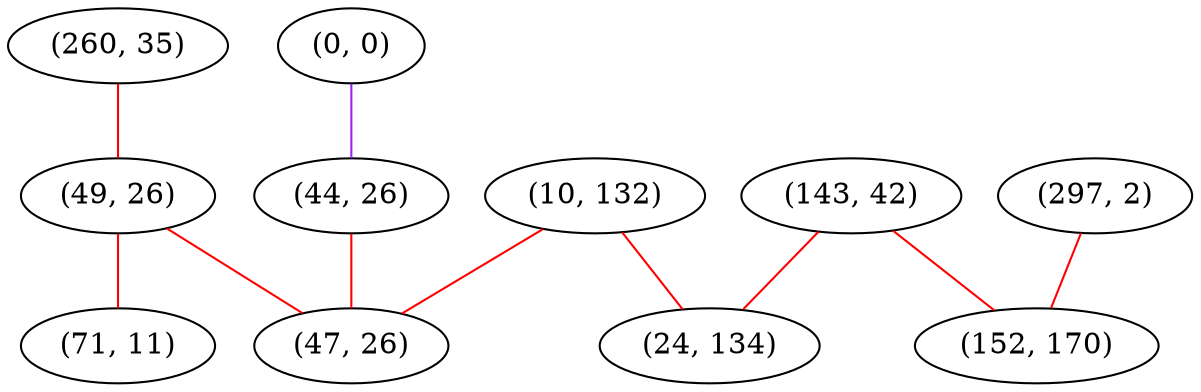 graph "" {
"(0, 0)";
"(10, 132)";
"(297, 2)";
"(44, 26)";
"(143, 42)";
"(260, 35)";
"(24, 134)";
"(49, 26)";
"(71, 11)";
"(152, 170)";
"(47, 26)";
"(0, 0)" -- "(44, 26)"  [color=purple, key=0, weight=4];
"(10, 132)" -- "(24, 134)"  [color=red, key=0, weight=1];
"(10, 132)" -- "(47, 26)"  [color=red, key=0, weight=1];
"(297, 2)" -- "(152, 170)"  [color=red, key=0, weight=1];
"(44, 26)" -- "(47, 26)"  [color=red, key=0, weight=1];
"(143, 42)" -- "(24, 134)"  [color=red, key=0, weight=1];
"(143, 42)" -- "(152, 170)"  [color=red, key=0, weight=1];
"(260, 35)" -- "(49, 26)"  [color=red, key=0, weight=1];
"(49, 26)" -- "(71, 11)"  [color=red, key=0, weight=1];
"(49, 26)" -- "(47, 26)"  [color=red, key=0, weight=1];
}
